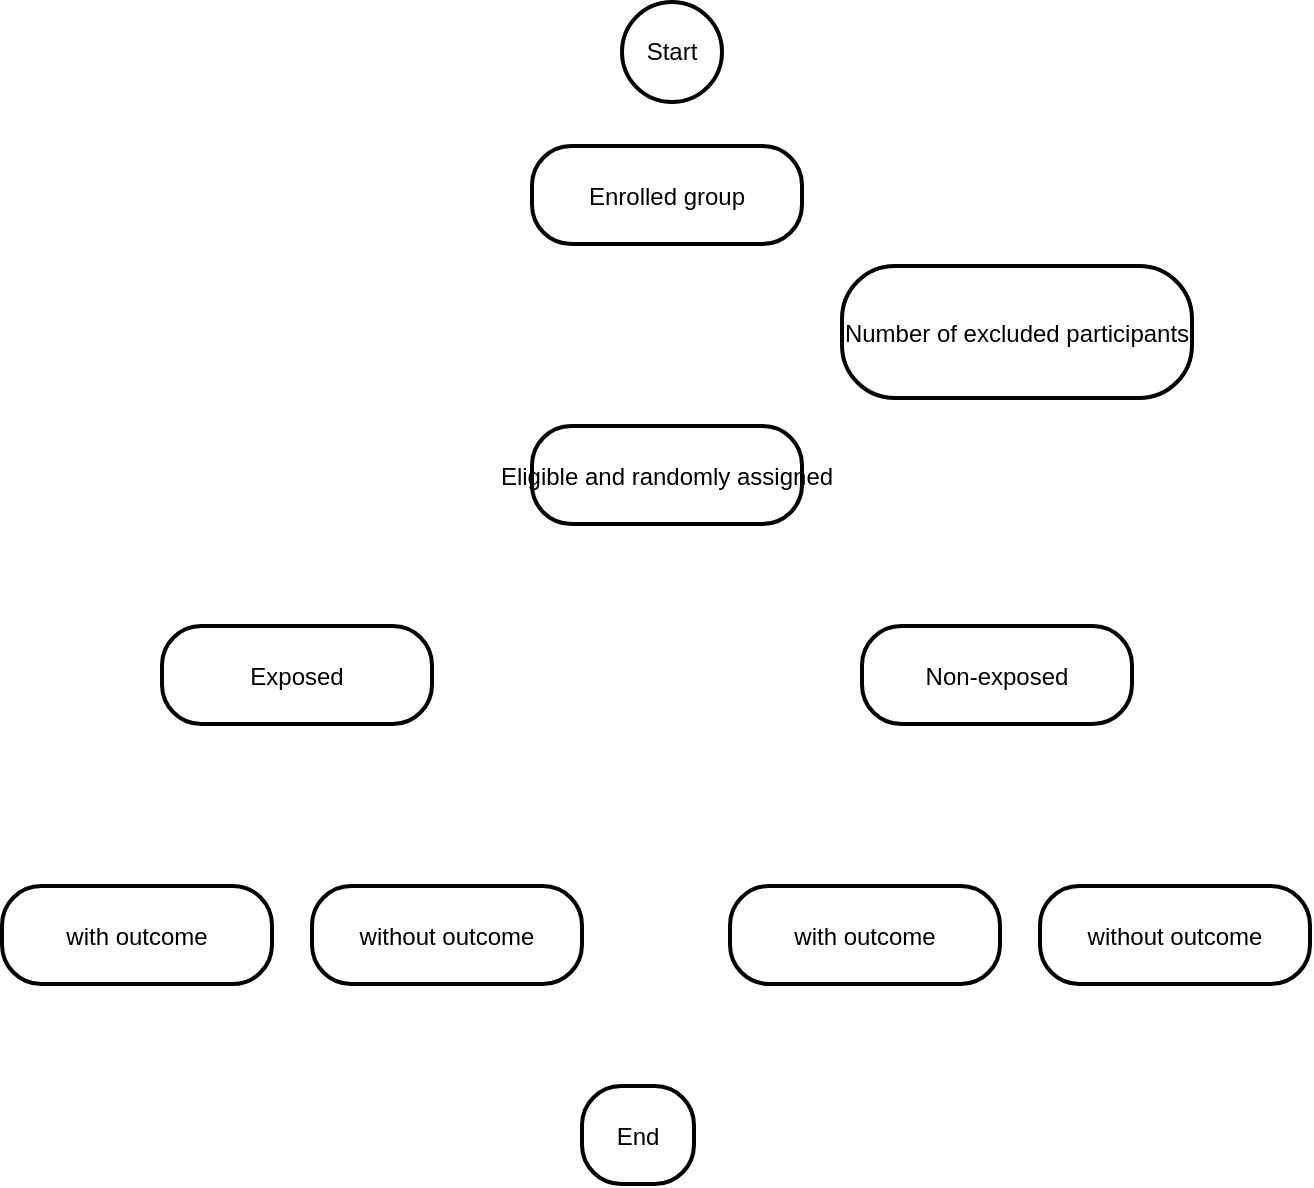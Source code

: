 <mxfile version="24.8.2">
  <diagram name="Page-1" id="JuyEAvQlxLamM2P5u9fG">
    <mxGraphModel dx="1716" dy="520" grid="1" gridSize="10" guides="1" tooltips="1" connect="1" arrows="1" fold="1" page="1" pageScale="1" pageWidth="827" pageHeight="1169" math="0" shadow="0">
      <root>
        <mxCell id="0" />
        <mxCell id="1" parent="0" />
        <mxCell id="2" value="Start" style="ellipse;aspect=fixed;strokeWidth=2;whiteSpace=wrap;" parent="1" vertex="1">
          <mxGeometry x="70" y="8" width="50" height="50" as="geometry" />
        </mxCell>
        <mxCell id="3" value="Enrolled group" style="rounded=1;arcSize=40;strokeWidth=2" parent="1" vertex="1">
          <mxGeometry x="25" y="80" width="135" height="49" as="geometry" />
        </mxCell>
        <mxCell id="4" value="Number of excluded participants" style="rounded=1;arcSize=40;strokeWidth=2" parent="1" vertex="1">
          <mxGeometry x="180" y="140" width="175" height="66" as="geometry" />
        </mxCell>
        <mxCell id="5" value="End" style="rounded=1;arcSize=40;strokeWidth=2" parent="1" vertex="1">
          <mxGeometry x="50" y="550" width="56" height="49" as="geometry" />
        </mxCell>
        <mxCell id="XMGzml4s6gFTD9jG3hak-8" value="Eligible and randomly assigned" style="rounded=1;arcSize=40;strokeWidth=2" vertex="1" parent="1">
          <mxGeometry x="25" y="220" width="135" height="49" as="geometry" />
        </mxCell>
        <mxCell id="XMGzml4s6gFTD9jG3hak-9" value="Exposed" style="rounded=1;arcSize=40;strokeWidth=2" vertex="1" parent="1">
          <mxGeometry x="-160" y="320" width="135" height="49" as="geometry" />
        </mxCell>
        <mxCell id="XMGzml4s6gFTD9jG3hak-10" value="Non-exposed" style="rounded=1;arcSize=40;strokeWidth=2" vertex="1" parent="1">
          <mxGeometry x="190" y="320" width="135" height="49" as="geometry" />
        </mxCell>
        <mxCell id="XMGzml4s6gFTD9jG3hak-11" value="with outcome" style="rounded=1;arcSize=40;strokeWidth=2" vertex="1" parent="1">
          <mxGeometry x="-240" y="450" width="135" height="49" as="geometry" />
        </mxCell>
        <mxCell id="XMGzml4s6gFTD9jG3hak-12" value="without outcome" style="rounded=1;arcSize=40;strokeWidth=2" vertex="1" parent="1">
          <mxGeometry x="-85" y="450" width="135" height="49" as="geometry" />
        </mxCell>
        <mxCell id="XMGzml4s6gFTD9jG3hak-13" value="with outcome" style="rounded=1;arcSize=40;strokeWidth=2" vertex="1" parent="1">
          <mxGeometry x="124" y="450" width="135" height="49" as="geometry" />
        </mxCell>
        <mxCell id="XMGzml4s6gFTD9jG3hak-14" value="without outcome" style="rounded=1;arcSize=40;strokeWidth=2" vertex="1" parent="1">
          <mxGeometry x="279" y="450" width="135" height="49" as="geometry" />
        </mxCell>
      </root>
    </mxGraphModel>
  </diagram>
</mxfile>
